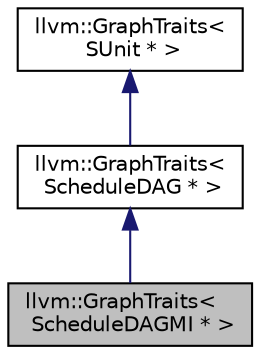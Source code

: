 digraph "llvm::GraphTraits&lt; ScheduleDAGMI * &gt;"
{
 // LATEX_PDF_SIZE
  bgcolor="transparent";
  edge [fontname="Helvetica",fontsize="10",labelfontname="Helvetica",labelfontsize="10"];
  node [fontname="Helvetica",fontsize="10",shape="box"];
  Node1 [label="llvm::GraphTraits\<\l ScheduleDAGMI * \>",height=0.2,width=0.4,color="black", fillcolor="grey75", style="filled", fontcolor="black",tooltip=" "];
  Node2 -> Node1 [dir="back",color="midnightblue",fontsize="10",style="solid",fontname="Helvetica"];
  Node2 [label="llvm::GraphTraits\<\l ScheduleDAG * \>",height=0.2,width=0.4,color="black",URL="$structllvm_1_1GraphTraits_3_01ScheduleDAG_01_5_01_4.html",tooltip=" "];
  Node3 -> Node2 [dir="back",color="midnightblue",fontsize="10",style="solid",fontname="Helvetica"];
  Node3 [label="llvm::GraphTraits\<\l SUnit * \>",height=0.2,width=0.4,color="black",URL="$structllvm_1_1GraphTraits_3_01SUnit_01_5_01_4.html",tooltip=" "];
}
